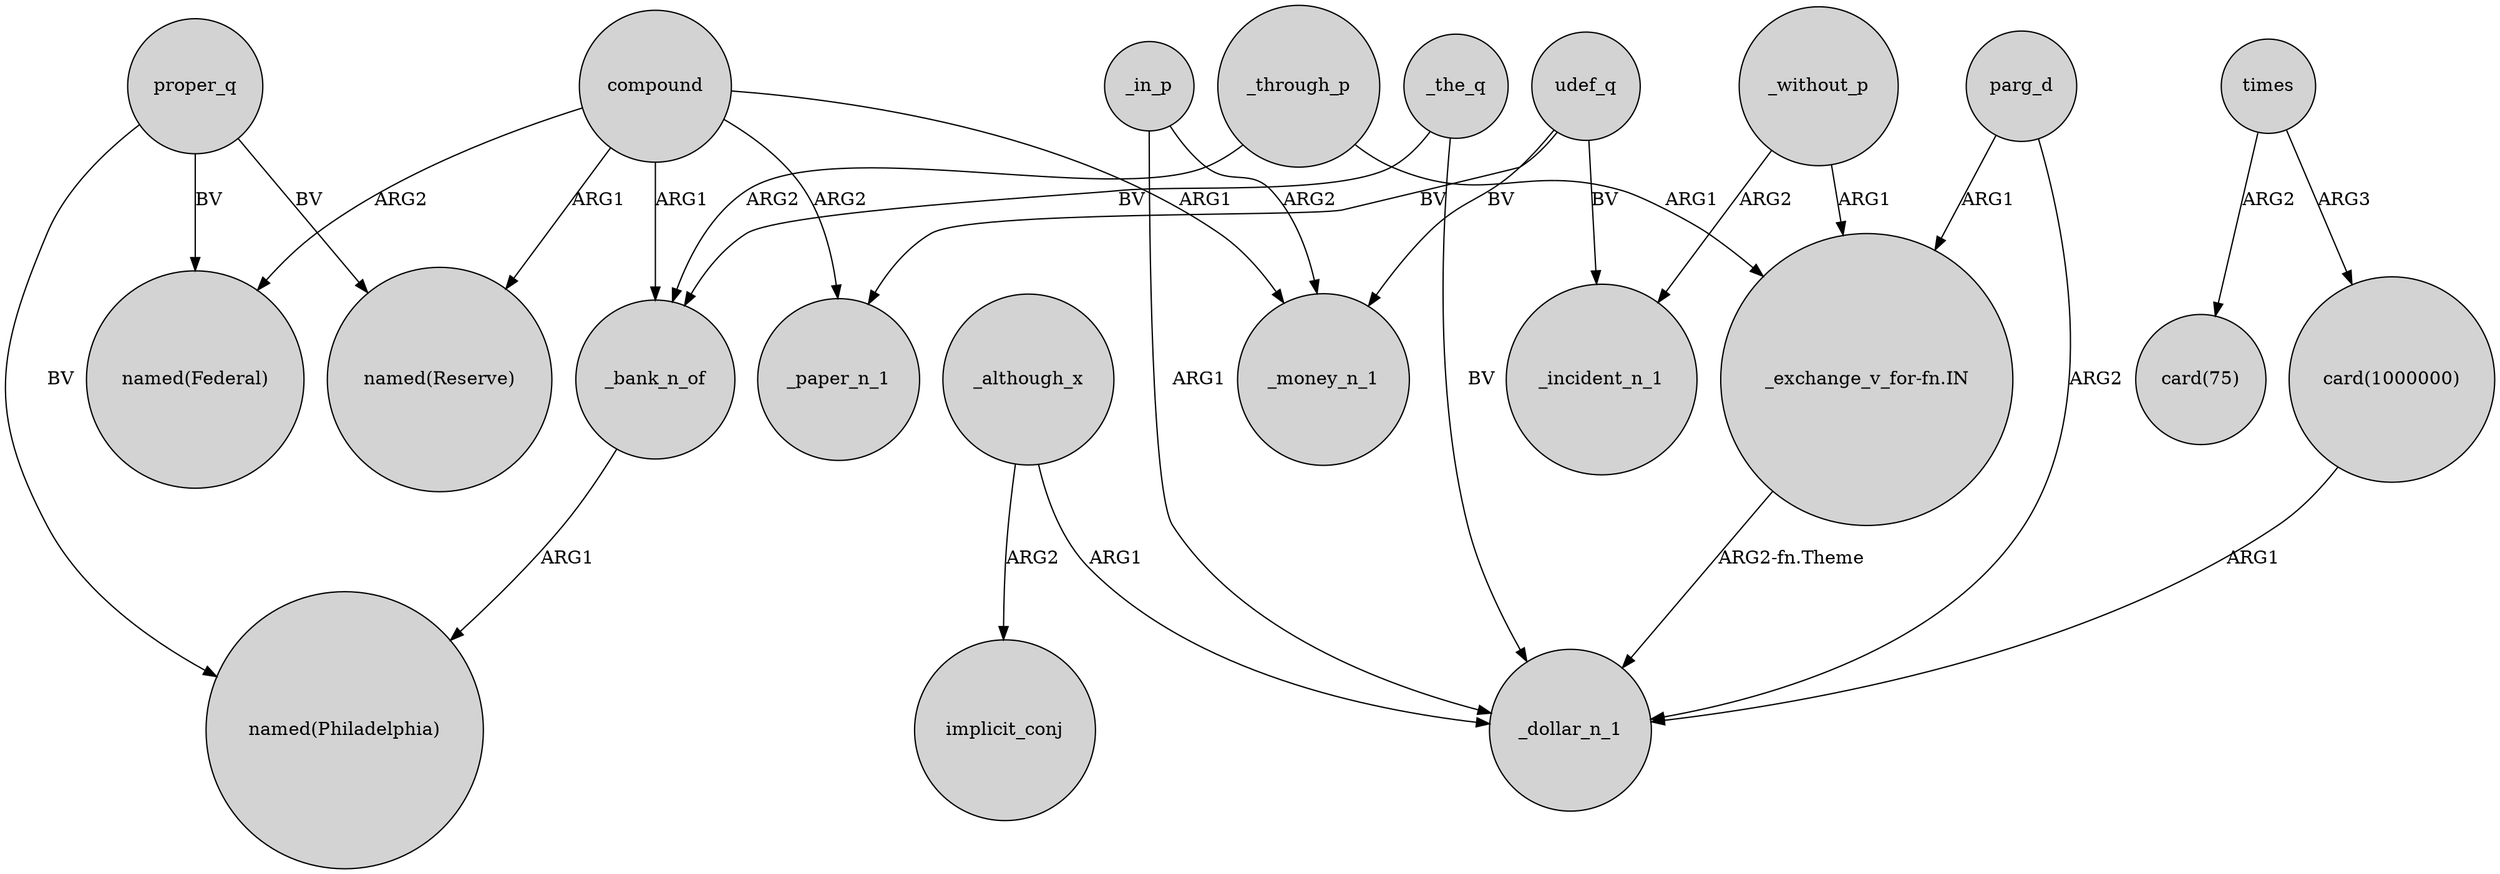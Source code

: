 digraph {
	node [shape=circle style=filled]
	compound -> "named(Reserve)" [label=ARG1]
	udef_q -> _incident_n_1 [label=BV]
	"card(1000000)" -> _dollar_n_1 [label=ARG1]
	udef_q -> _money_n_1 [label=BV]
	proper_q -> "named(Philadelphia)" [label=BV]
	_in_p -> _money_n_1 [label=ARG2]
	proper_q -> "named(Reserve)" [label=BV]
	_through_p -> _bank_n_of [label=ARG2]
	_through_p -> "_exchange_v_for-fn.IN" [label=ARG1]
	compound -> _bank_n_of [label=ARG1]
	_although_x -> implicit_conj [label=ARG2]
	_the_q -> _dollar_n_1 [label=BV]
	_without_p -> _incident_n_1 [label=ARG2]
	_without_p -> "_exchange_v_for-fn.IN" [label=ARG1]
	compound -> _money_n_1 [label=ARG1]
	parg_d -> "_exchange_v_for-fn.IN" [label=ARG1]
	_the_q -> _bank_n_of [label=BV]
	"_exchange_v_for-fn.IN" -> _dollar_n_1 [label="ARG2-fn.Theme"]
	times -> "card(75)" [label=ARG2]
	times -> "card(1000000)" [label=ARG3]
	compound -> _paper_n_1 [label=ARG2]
	_although_x -> _dollar_n_1 [label=ARG1]
	proper_q -> "named(Federal)" [label=BV]
	udef_q -> _paper_n_1 [label=BV]
	parg_d -> _dollar_n_1 [label=ARG2]
	_in_p -> _dollar_n_1 [label=ARG1]
	_bank_n_of -> "named(Philadelphia)" [label=ARG1]
	compound -> "named(Federal)" [label=ARG2]
}
